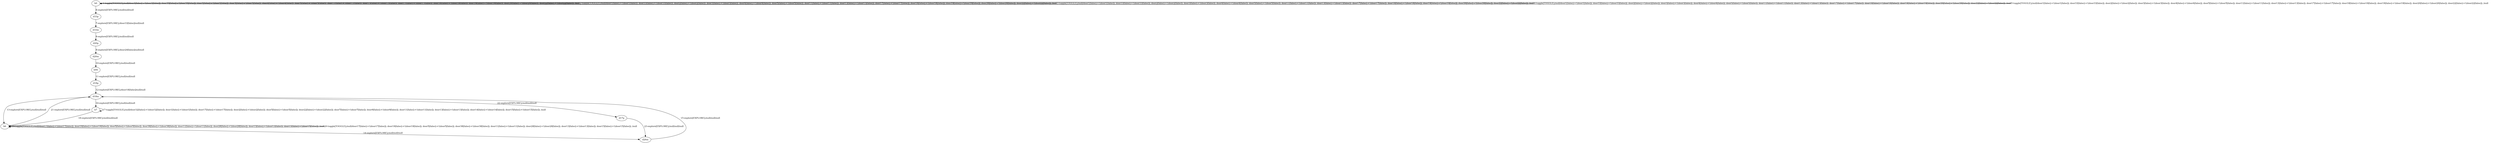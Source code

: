 # Total number of goals covered by this test: 3
# b7 --> b6
# b6 --> d18m
# b7 --> b7

digraph g {
"b0" -> "b0" [label = "1-toggle[TOGGLE];/null/door1[false]:=!(door1[false]); door33[false]:=!(door33[false]); door2[false]:=!(door2[false]); door3[false]:=!(door3[false]); door4[false]:=!(door4[false]); door5[false]:=!(door5[false]); door11[false]:=!(door11[false]); door13[false]:=!(door13[false]); door17[false]:=!(door17[false]); door18[false]:=!(door18[false]); door19[false]:=!(door19[false]); door20[false]:=!(door20[false]); door22[false]:=!(door22[false]); /null"];
"b0" -> "b0" [label = "2-toggle[TOGGLE];/null/door1[false]:=!(door1[false]); door33[false]:=!(door33[false]); door2[false]:=!(door2[false]); door3[false]:=!(door3[false]); door4[false]:=!(door4[false]); door5[false]:=!(door5[false]); door11[false]:=!(door11[false]); door13[false]:=!(door13[false]); door17[false]:=!(door17[false]); door18[false]:=!(door18[false]); door19[false]:=!(door19[false]); door20[false]:=!(door20[false]); door22[false]:=!(door22[false]); /null"];
"b0" -> "b0" [label = "3-toggle[TOGGLE];/null/door1[false]:=!(door1[false]); door33[false]:=!(door33[false]); door2[false]:=!(door2[false]); door3[false]:=!(door3[false]); door4[false]:=!(door4[false]); door5[false]:=!(door5[false]); door11[false]:=!(door11[false]); door13[false]:=!(door13[false]); door17[false]:=!(door17[false]); door18[false]:=!(door18[false]); door19[false]:=!(door19[false]); door20[false]:=!(door20[false]); door22[false]:=!(door22[false]); /null"];
"b0" -> "b0" [label = "4-toggle[TOGGLE];/null/door1[false]:=!(door1[false]); door33[false]:=!(door33[false]); door2[false]:=!(door2[false]); door3[false]:=!(door3[false]); door4[false]:=!(door4[false]); door5[false]:=!(door5[false]); door11[false]:=!(door11[false]); door13[false]:=!(door13[false]); door17[false]:=!(door17[false]); door18[false]:=!(door18[false]); door19[false]:=!(door19[false]); door20[false]:=!(door20[false]); door22[false]:=!(door22[false]); /null"];
"b0" -> "b0" [label = "5-toggle[TOGGLE];/null/door1[false]:=!(door1[false]); door33[false]:=!(door33[false]); door2[false]:=!(door2[false]); door3[false]:=!(door3[false]); door4[false]:=!(door4[false]); door5[false]:=!(door5[false]); door11[false]:=!(door11[false]); door13[false]:=!(door13[false]); door17[false]:=!(door17[false]); door18[false]:=!(door18[false]); door19[false]:=!(door19[false]); door20[false]:=!(door20[false]); door22[false]:=!(door22[false]); /null"];
"b0" -> "d33p" [label = "6-explore[EXPLORE];/null/null/null"];
"d33p" -> "d33m" [label = "7-explore[EXPLORE];/door33[false]/null/null"];
"d33m" -> "d20p" [label = "8-explore[EXPLORE];/null/null/null"];
"d20p" -> "d20m" [label = "9-explore[EXPLORE];/door20[false]/null/null"];
"d20m" -> "b94" [label = "10-explore[EXPLORE];/null/null/null"];
"b94" -> "d18p" [label = "11-explore[EXPLORE];/null/null/null"];
"d18p" -> "d18m" [label = "12-explore[EXPLORE];/door18[false]/null/null"];
"d18m" -> "b6" [label = "13-explore[EXPLORE];/null/null/null"];
"b6" -> "d26m" [label = "14-explore[EXPLORE];/null/null/null"];
"d26m" -> "d18m" [label = "15-explore[EXPLORE];/null/null/null"];
"d18m" -> "b7" [label = "16-explore[EXPLORE];/null/null/null"];
"b7" -> "b7" [label = "17-toggle[TOGGLE];/null/door32[false]:=!(door32[false]); door1[false]:=!(door1[false]); door17[false]:=!(door17[false]); door2[false]:=!(door2[false]); door5[false]:=!(door5[false]); door22[false]:=!(door22[false]); door7[false]:=!(door7[false]); door9[false]:=!(door9[false]); door11[false]:=!(door11[false]); door13[false]:=!(door13[false]); door14[false]:=!(door14[false]); door15[false]:=!(door15[false]); /null"];
"b7" -> "b6" [label = "18-explore[EXPLORE];/null/null/null"];
"b6" -> "b6" [label = "19-toggle[TOGGLE];/null/door17[false]:=!(door17[false]); door19[false]:=!(door19[false]); door5[false]:=!(door5[false]); door38[false]:=!(door38[false]); door11[false]:=!(door11[false]); door28[false]:=!(door28[false]); door13[false]:=!(door13[false]); door15[false]:=!(door15[false]); /null"];
"b6" -> "b6" [label = "20-toggle[TOGGLE];/null/door17[false]:=!(door17[false]); door19[false]:=!(door19[false]); door5[false]:=!(door5[false]); door38[false]:=!(door38[false]); door11[false]:=!(door11[false]); door28[false]:=!(door28[false]); door13[false]:=!(door13[false]); door15[false]:=!(door15[false]); /null"];
"b6" -> "d18m" [label = "21-explore[EXPLORE];/null/null/null"];
"d18m" -> "d17p" [label = "22-explore[EXPLORE];/null/null/null"];
"d17p" -> "d26m" [label = "23-explore[EXPLORE];/null/null/null"];
}